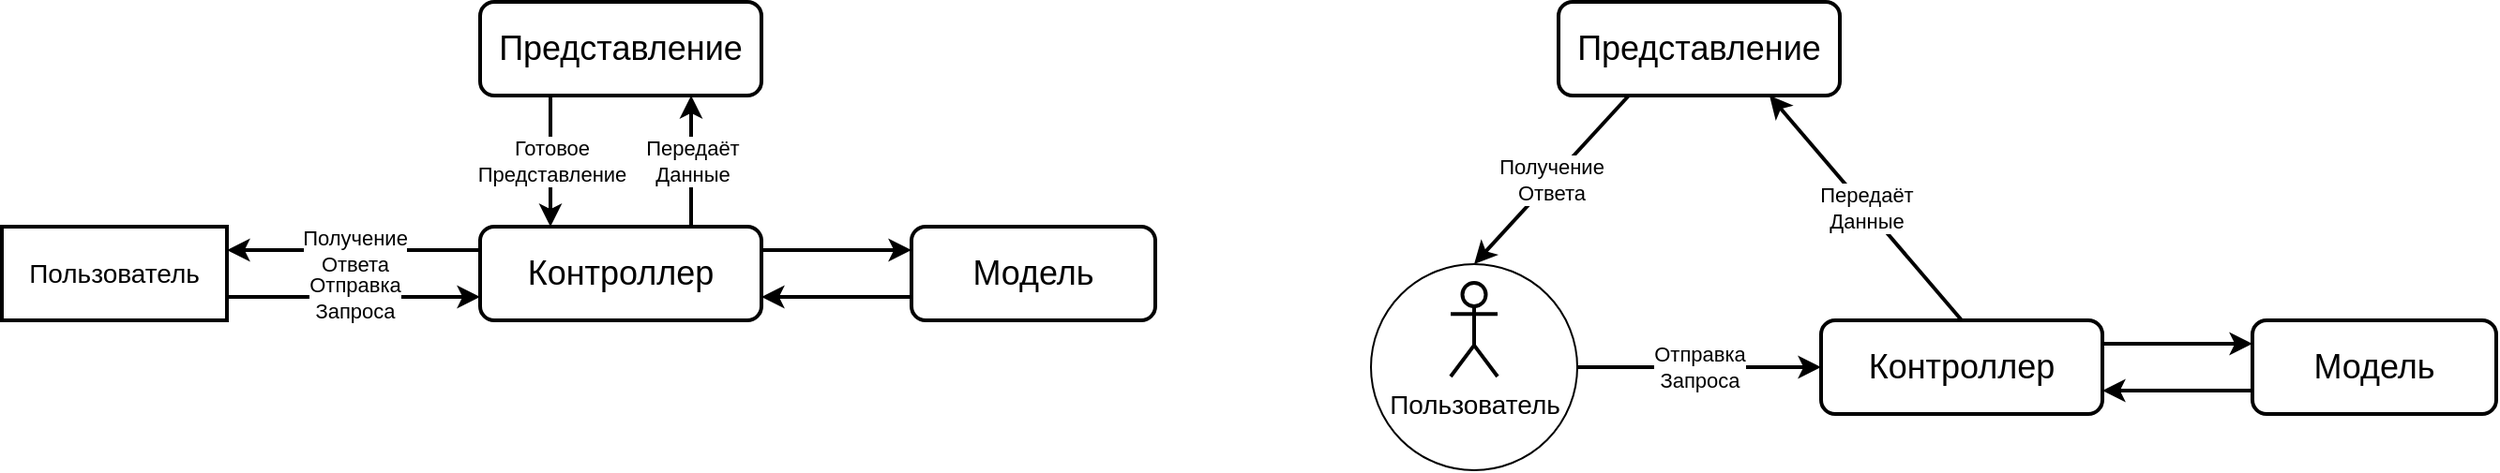 <mxfile version="14.6.7" type="device"><diagram id="ngIF7wDxOIqMZ_QPsTTQ" name="Page-1"><mxGraphModel dx="981" dy="486" grid="1" gridSize="10" guides="1" tooltips="1" connect="1" arrows="1" fold="1" page="1" pageScale="1" pageWidth="850" pageHeight="1100" math="0" shadow="0"><root><mxCell id="0"/><mxCell id="1" parent="0"/><mxCell id="r97Bylt-wqsaUYOUwqOp-5" value="" style="ellipse;whiteSpace=wrap;html=1;aspect=fixed;" vertex="1" parent="1"><mxGeometry x="740" y="150" width="110" height="110" as="geometry"/></mxCell><mxCell id="r97Bylt-wqsaUYOUwqOp-6" value="&lt;font style=&quot;font-size: 14px&quot;&gt;Пользователь&lt;/font&gt;" style="shape=umlActor;verticalLabelPosition=bottom;verticalAlign=top;html=1;outlineConnect=0;strokeWidth=2;" vertex="1" parent="1"><mxGeometry x="782.5" y="160" width="25" height="50" as="geometry"/></mxCell><mxCell id="r97Bylt-wqsaUYOUwqOp-7" value="Отправка&lt;br&gt;Запроса" style="endArrow=classic;html=1;exitX=1;exitY=0.5;exitDx=0;exitDy=0;entryX=0;entryY=0.5;entryDx=0;entryDy=0;strokeWidth=2;" edge="1" parent="1" source="r97Bylt-wqsaUYOUwqOp-5" target="r97Bylt-wqsaUYOUwqOp-8"><mxGeometry x="-0.003" width="50" height="50" relative="1" as="geometry"><mxPoint x="800" y="170" as="sourcePoint"/><mxPoint x="960" y="50" as="targetPoint"/><mxPoint as="offset"/></mxGeometry></mxCell><mxCell id="r97Bylt-wqsaUYOUwqOp-8" value="&lt;font style=&quot;font-size: 18px&quot;&gt;Контроллер&lt;/font&gt;" style="rounded=1;whiteSpace=wrap;html=1;strokeWidth=2;" vertex="1" parent="1"><mxGeometry x="980" y="180" width="150" height="50" as="geometry"/></mxCell><mxCell id="r97Bylt-wqsaUYOUwqOp-15" value="&lt;font style=&quot;font-size: 18px&quot;&gt;Модель&lt;/font&gt;" style="rounded=1;whiteSpace=wrap;html=1;strokeWidth=2;" vertex="1" parent="1"><mxGeometry x="1210" y="180" width="130" height="50" as="geometry"/></mxCell><mxCell id="r97Bylt-wqsaUYOUwqOp-16" value="&lt;font style=&quot;font-size: 18px&quot;&gt;Представление&lt;/font&gt;" style="rounded=1;whiteSpace=wrap;html=1;strokeWidth=2;" vertex="1" parent="1"><mxGeometry x="840" y="10" width="150" height="50" as="geometry"/></mxCell><mxCell id="r97Bylt-wqsaUYOUwqOp-17" value="Передаёт&lt;br&gt;Данные" style="endArrow=classic;html=1;exitX=0.5;exitY=0;exitDx=0;exitDy=0;entryX=0.75;entryY=1;entryDx=0;entryDy=0;strokeWidth=2;" edge="1" parent="1" source="r97Bylt-wqsaUYOUwqOp-8" target="r97Bylt-wqsaUYOUwqOp-16"><mxGeometry width="50" height="50" relative="1" as="geometry"><mxPoint x="930.0" y="90" as="sourcePoint"/><mxPoint x="1060" y="90" as="targetPoint"/></mxGeometry></mxCell><mxCell id="r97Bylt-wqsaUYOUwqOp-18" value="Получение&lt;br&gt;Ответа" style="endArrow=classic;html=1;exitX=0.25;exitY=1;exitDx=0;exitDy=0;entryX=0.5;entryY=0;entryDx=0;entryDy=0;strokeWidth=2;" edge="1" parent="1" source="r97Bylt-wqsaUYOUwqOp-16" target="r97Bylt-wqsaUYOUwqOp-5"><mxGeometry width="50" height="50" relative="1" as="geometry"><mxPoint x="980" y="200" as="sourcePoint"/><mxPoint x="882.5" y="70" as="targetPoint"/></mxGeometry></mxCell><mxCell id="r97Bylt-wqsaUYOUwqOp-21" value="" style="endArrow=classic;html=1;exitX=1;exitY=0.25;exitDx=0;exitDy=0;entryX=0;entryY=0.25;entryDx=0;entryDy=0;strokeWidth=2;" edge="1" parent="1" source="r97Bylt-wqsaUYOUwqOp-8" target="r97Bylt-wqsaUYOUwqOp-15"><mxGeometry x="-0.003" width="50" height="50" relative="1" as="geometry"><mxPoint x="1130.0" y="130" as="sourcePoint"/><mxPoint x="1260" y="130" as="targetPoint"/><mxPoint as="offset"/></mxGeometry></mxCell><mxCell id="r97Bylt-wqsaUYOUwqOp-22" value="" style="endArrow=classic;html=1;entryX=1;entryY=0.75;entryDx=0;entryDy=0;strokeWidth=2;exitX=0;exitY=0.75;exitDx=0;exitDy=0;" edge="1" parent="1" source="r97Bylt-wqsaUYOUwqOp-15" target="r97Bylt-wqsaUYOUwqOp-8"><mxGeometry x="-0.003" width="50" height="50" relative="1" as="geometry"><mxPoint x="1190" y="260" as="sourcePoint"/><mxPoint x="1250" y="202.5" as="targetPoint"/><mxPoint as="offset"/></mxGeometry></mxCell><mxCell id="r97Bylt-wqsaUYOUwqOp-26" value="Отправка&lt;br&gt;Запроса" style="endArrow=classic;html=1;entryX=0;entryY=0.75;entryDx=0;entryDy=0;strokeWidth=2;exitX=1;exitY=0.75;exitDx=0;exitDy=0;" edge="1" parent="1" source="r97Bylt-wqsaUYOUwqOp-35" target="r97Bylt-wqsaUYOUwqOp-27"><mxGeometry x="-0.003" width="50" height="50" relative="1" as="geometry"><mxPoint x="135" y="168" as="sourcePoint"/><mxPoint x="245" as="targetPoint"/><mxPoint as="offset"/></mxGeometry></mxCell><mxCell id="r97Bylt-wqsaUYOUwqOp-27" value="&lt;font style=&quot;font-size: 18px&quot;&gt;Контроллер&lt;/font&gt;" style="rounded=1;whiteSpace=wrap;html=1;strokeWidth=2;" vertex="1" parent="1"><mxGeometry x="265" y="130" width="150" height="50" as="geometry"/></mxCell><mxCell id="r97Bylt-wqsaUYOUwqOp-28" value="&lt;font style=&quot;font-size: 18px&quot;&gt;Модель&lt;/font&gt;" style="rounded=1;whiteSpace=wrap;html=1;strokeWidth=2;" vertex="1" parent="1"><mxGeometry x="495" y="130" width="130" height="50" as="geometry"/></mxCell><mxCell id="r97Bylt-wqsaUYOUwqOp-30" value="Передаёт&lt;br&gt;Данные" style="endArrow=classic;html=1;exitX=0.75;exitY=0;exitDx=0;exitDy=0;strokeWidth=2;entryX=0.75;entryY=1;entryDx=0;entryDy=0;" edge="1" parent="1" source="r97Bylt-wqsaUYOUwqOp-27" target="r97Bylt-wqsaUYOUwqOp-37"><mxGeometry width="50" height="50" relative="1" as="geometry"><mxPoint x="215.0" y="40" as="sourcePoint"/><mxPoint x="378" y="10" as="targetPoint"/></mxGeometry></mxCell><mxCell id="r97Bylt-wqsaUYOUwqOp-31" value="Готовое&lt;br&gt;Представление" style="endArrow=classic;html=1;entryX=0.25;entryY=0;entryDx=0;entryDy=0;strokeWidth=2;exitX=0.25;exitY=1;exitDx=0;exitDy=0;" edge="1" parent="1" source="r97Bylt-wqsaUYOUwqOp-37" target="r97Bylt-wqsaUYOUwqOp-27"><mxGeometry width="50" height="50" relative="1" as="geometry"><mxPoint x="297.5" y="10.0" as="sourcePoint"/><mxPoint x="80" y="100.0" as="targetPoint"/></mxGeometry></mxCell><mxCell id="r97Bylt-wqsaUYOUwqOp-32" value="" style="endArrow=classic;html=1;exitX=1;exitY=0.25;exitDx=0;exitDy=0;entryX=0;entryY=0.25;entryDx=0;entryDy=0;strokeWidth=2;" edge="1" parent="1" source="r97Bylt-wqsaUYOUwqOp-27" target="r97Bylt-wqsaUYOUwqOp-28"><mxGeometry x="-0.003" width="50" height="50" relative="1" as="geometry"><mxPoint x="415.0" y="80" as="sourcePoint"/><mxPoint x="545" y="80" as="targetPoint"/><mxPoint as="offset"/></mxGeometry></mxCell><mxCell id="r97Bylt-wqsaUYOUwqOp-33" value="" style="endArrow=classic;html=1;entryX=1;entryY=0.75;entryDx=0;entryDy=0;strokeWidth=2;exitX=0;exitY=0.75;exitDx=0;exitDy=0;" edge="1" parent="1" source="r97Bylt-wqsaUYOUwqOp-28" target="r97Bylt-wqsaUYOUwqOp-27"><mxGeometry x="-0.003" width="50" height="50" relative="1" as="geometry"><mxPoint x="475" y="210" as="sourcePoint"/><mxPoint x="535" y="152.5" as="targetPoint"/><mxPoint as="offset"/></mxGeometry></mxCell><mxCell id="r97Bylt-wqsaUYOUwqOp-35" value="&lt;font style=&quot;font-size: 14px&quot;&gt;Пользователь&lt;/font&gt;" style="rounded=0;whiteSpace=wrap;html=1;strokeWidth=2;" vertex="1" parent="1"><mxGeometry x="10" y="130" width="120" height="50" as="geometry"/></mxCell><mxCell id="r97Bylt-wqsaUYOUwqOp-36" value="Получение&lt;br&gt;Ответа" style="endArrow=classic;html=1;entryX=1;entryY=0.25;entryDx=0;entryDy=0;strokeWidth=2;exitX=0;exitY=0.25;exitDx=0;exitDy=0;" edge="1" parent="1" source="r97Bylt-wqsaUYOUwqOp-27" target="r97Bylt-wqsaUYOUwqOp-35"><mxGeometry x="-0.003" width="50" height="50" relative="1" as="geometry"><mxPoint x="115" y="100" as="sourcePoint"/><mxPoint x="250" y="100" as="targetPoint"/><mxPoint as="offset"/></mxGeometry></mxCell><mxCell id="r97Bylt-wqsaUYOUwqOp-37" value="&lt;font style=&quot;font-size: 18px&quot;&gt;Представление&lt;/font&gt;" style="rounded=1;whiteSpace=wrap;html=1;strokeWidth=2;" vertex="1" parent="1"><mxGeometry x="265" y="10" width="150" height="50" as="geometry"/></mxCell></root></mxGraphModel></diagram></mxfile>